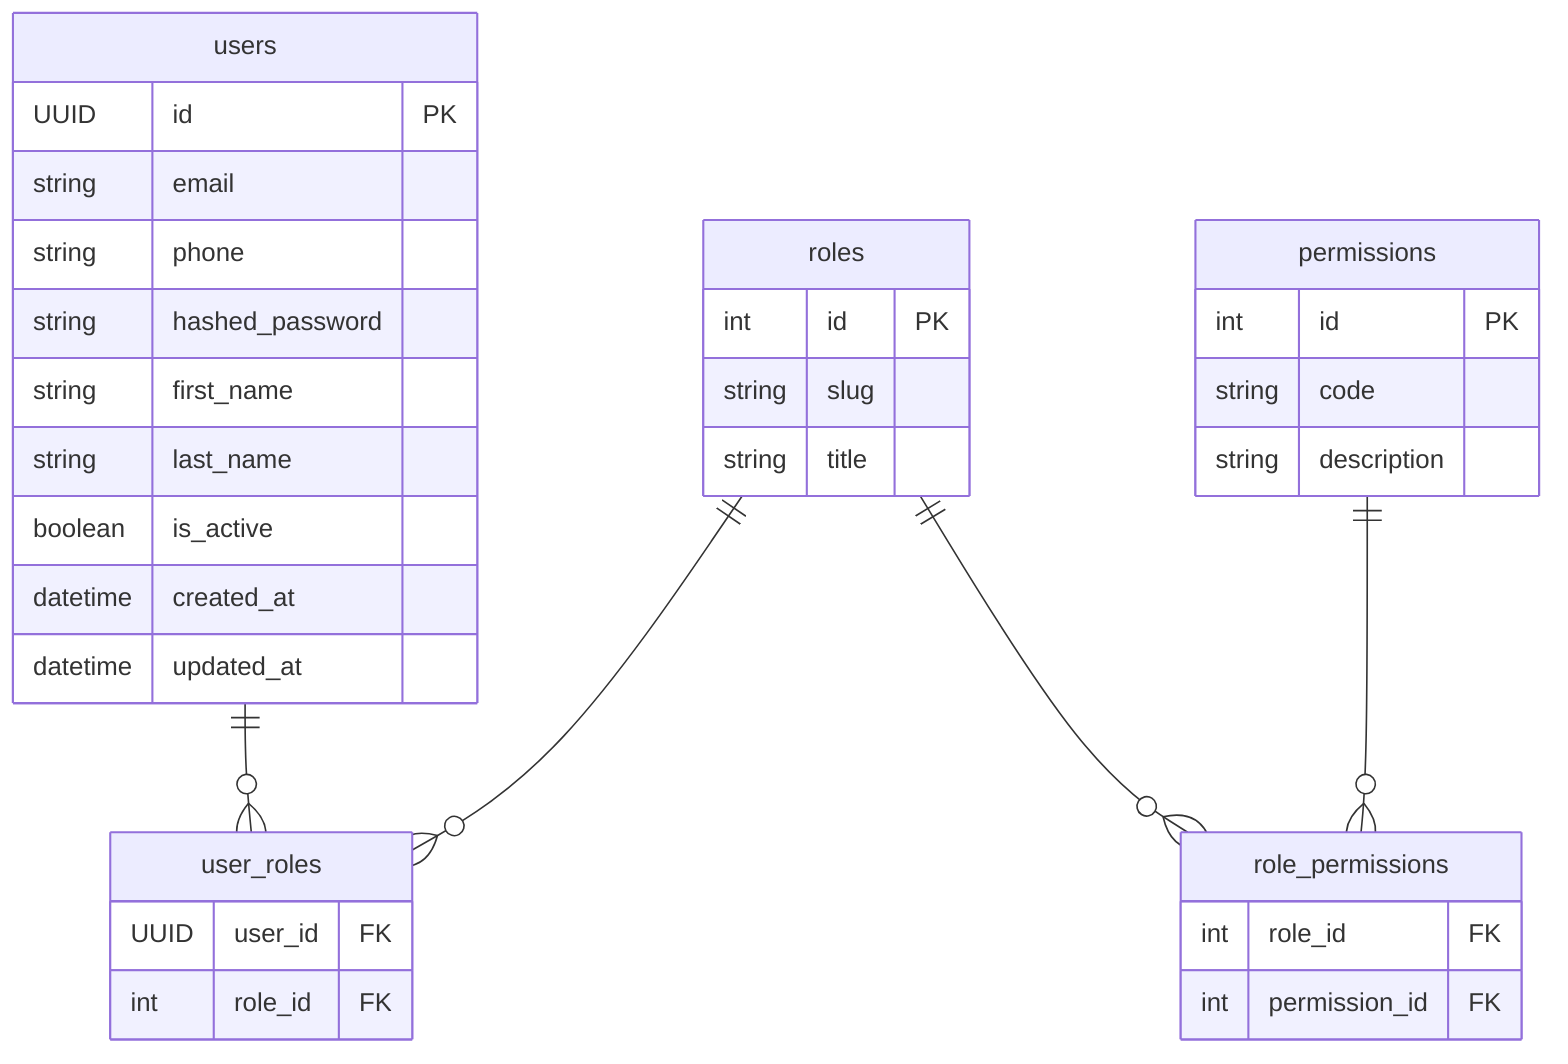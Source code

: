 erDiagram
    users {
        UUID id PK
        string email
        string phone
        string hashed_password
        string first_name
        string last_name
        boolean is_active
        datetime created_at
        datetime updated_at
    }
    roles {
        int id PK
        string slug
        string title
    }
    permissions {
        int id PK
        string code
        string description
    }
    user_roles {
        UUID user_id FK
        int role_id FK
    }
    role_permissions {
        int role_id FK
        int permission_id FK
    }
    users ||--o{ user_roles : ""
    roles ||--o{ user_roles : ""
    roles ||--o{ role_permissions : ""
    permissions ||--o{ role_permissions : ""